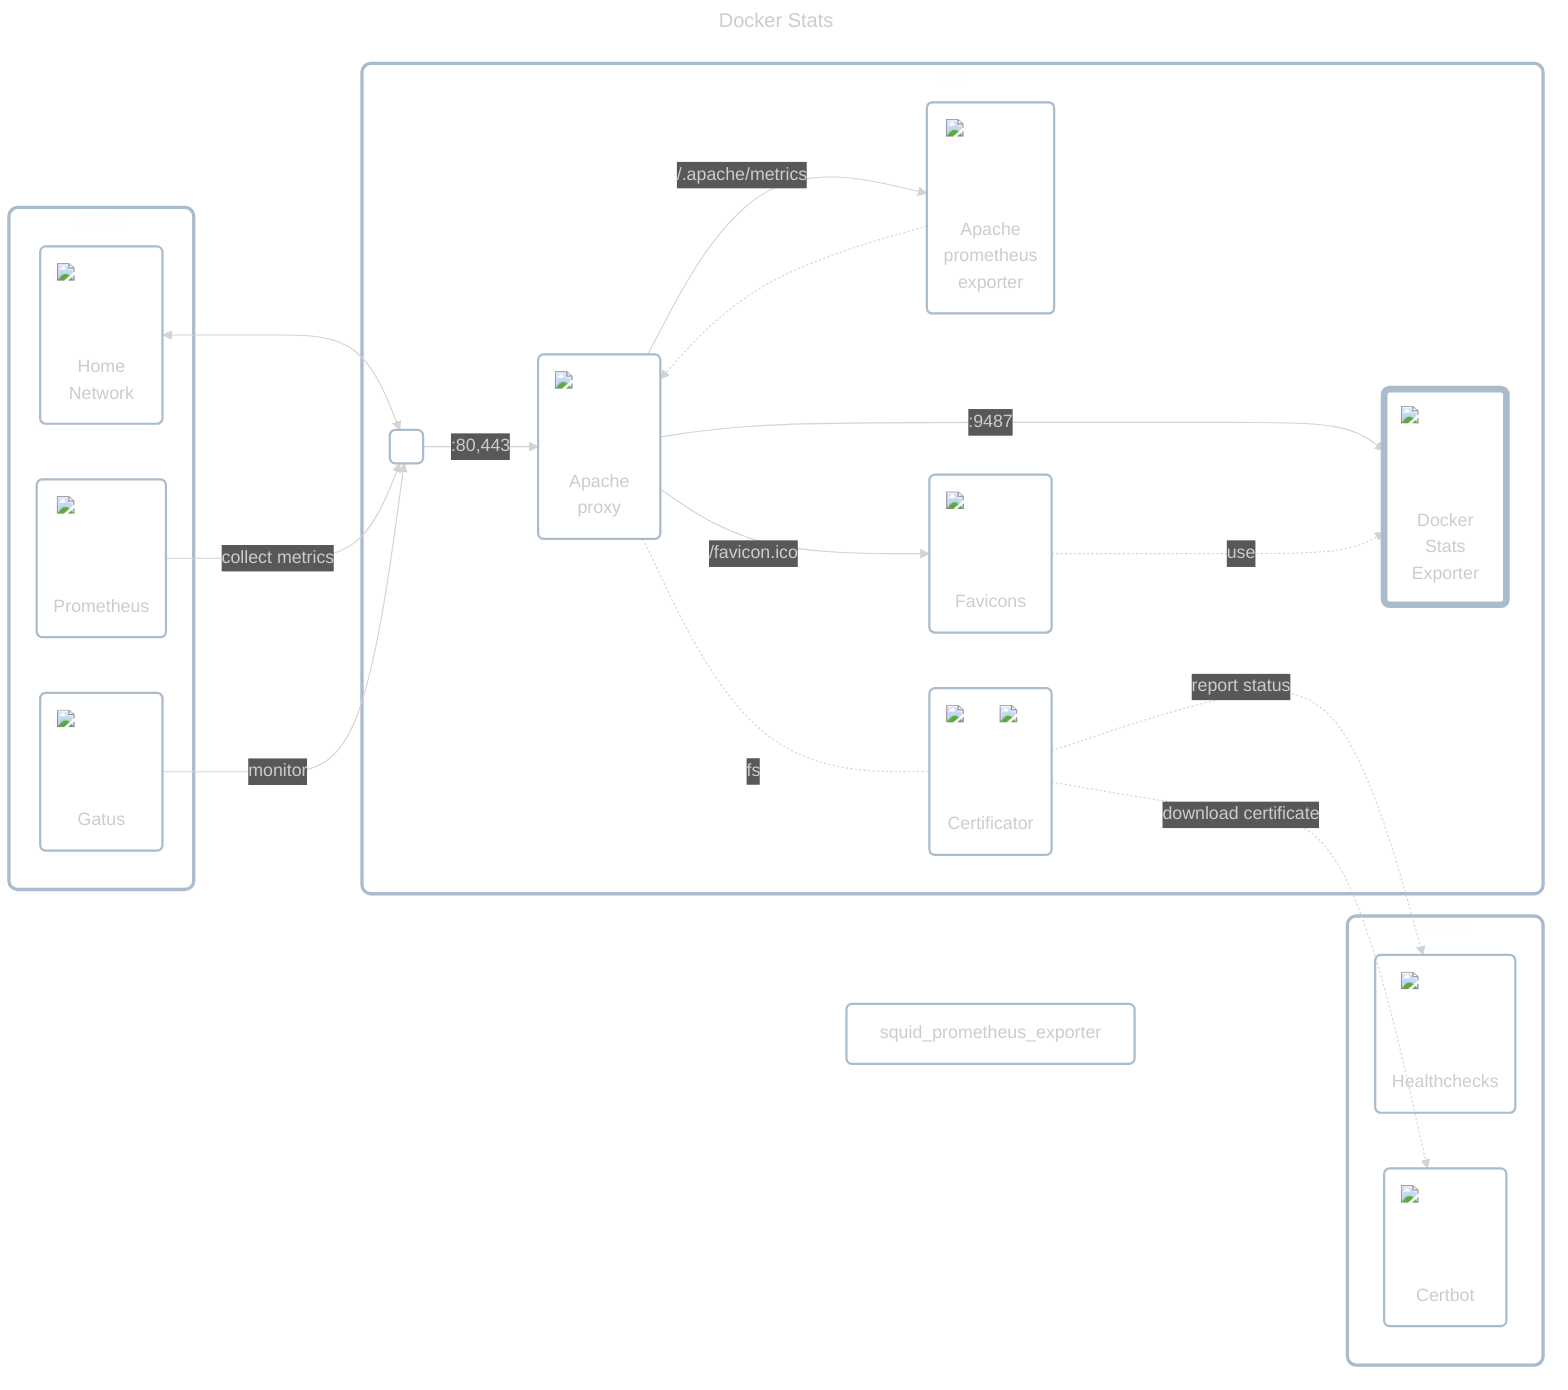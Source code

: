---
title: Docker Stats
config:
    theme: dark
---

flowchart LR
    classDef cluster fill:#ffffff00,stroke:#aabbccff,stroke-width:3px,rx:8px,ry:8px;
    classDef node fill:#ffffff00,stroke:#aabbccff,stroke-width:2px,rx:5px,ry:5px;
    classDef dashed_border stroke-dasharray:10 6;
    classDef strong_border stroke-width:6px;

    subgraph app_wrapper["App"]
        inbound_interface(" ")
        apache_proxy("<div style='position:relative;width:80px;height:80px;margin:0 auto;margin-bottom:0.5em'><img src='../../../../icons/apache.png' style='min-width:80px;max-width:80px' /></div>Apache<br/>proxy")
        apache_prometheus_exporter("<div style='position:relative;width:80px;height:80px;margin:0 auto;margin-bottom:0.5em'><img src='../../../../icons/apache-prometheus-exporter.png' style='min-width:80px;max-width:80px' /></div>Apache<br/>prometheus<br/>exporter")
        certificator("<div style='position:relative;width:80px;height:80px;margin:0 auto;margin-bottom:1em'><img src='../../../../icons/cronjob.png' style='min-width:32px;max-width:32px;position:absolute;top:0;right:0' /><img src='../../../../icons/lets-encrypt.png' style='min-width:80px;max-width:80px' /></div>Certificator")
        favicons("<div style='position:relative;width:80px;height:80px;margin:0 auto;margin-bottom:0.5em'><img src='../../../../icons/picture.png' style='min-width:80px;max-width:80px' /></div>Favicons")
        docker_stats("<div style='position:relative;width:80px;height:80px;margin:0 auto;margin-bottom:0.75em'><img src='../../../../icons/docker.png' style='min-width:80px;max-width:80px' /></div>Docker<br/>Stats<br/>Exporter")
        class docker_stats strong_border;

        inbound_interface -->|:80,443| apache_proxy -->|:9487| docker_stats
        apache_proxy -.-|fs| certificator
        apache_prometheus_exporter -.-> apache_proxy -->|/.apache/metrics| apache_prometheus_exporter
        apache_proxy -->|/favicon.ico| favicons -.->|use| docker_stats
    end

    subgraph others_1["Others"]
        home_network("<div style='position:relative;width:80px;height:80px;margin:0 auto;margin-bottom:0.1em'><img src='../../../../icons/network.png' style='min-width:80px;max-width:80px' /></div>Home<br/>Network")
        prometheus("<div style='position:relative;width:80px;height:80px;margin:0 auto;margin-bottom:0.5em'><img src='../../../../icons/prometheus.png' style='min-width:80px;max-width:80px' /></div>Prometheus")
        gatus("<div style='position:relative;width:80px;height:80px;margin:0 auto;margin-bottom:0.5em'><img src='../../../../icons/gatus.png' style='min-width:80px;max-width:80px' /></div>Gatus")

        home_network <--> inbound_interface
        prometheus -->|collect metrics| inbound_interface
        gatus -->|monitor| inbound_interface
    end

    subgraph others_2["Others"]
        healthchecks("<div style='position:relative;width:80px;height:80px;margin:0 auto;margin-bottom:0.5em'><img src='../../../../icons/healthchecks.png' style='min-width:80px;max-width:80px' /></div>Healthchecks")
        certbot("<div style='position:relative;width:80px;height:80px;margin:0 auto;margin-bottom:0.5em'><img src='../../../../icons/lets-encrypt.png' style='min-width:80px;max-width:80px' /></div>Certbot")

        certificator -.->|report status| healthchecks
        certificator -.->|download certificate| certbot
    end

    squid_prometheus_exporter ~~~ others_2